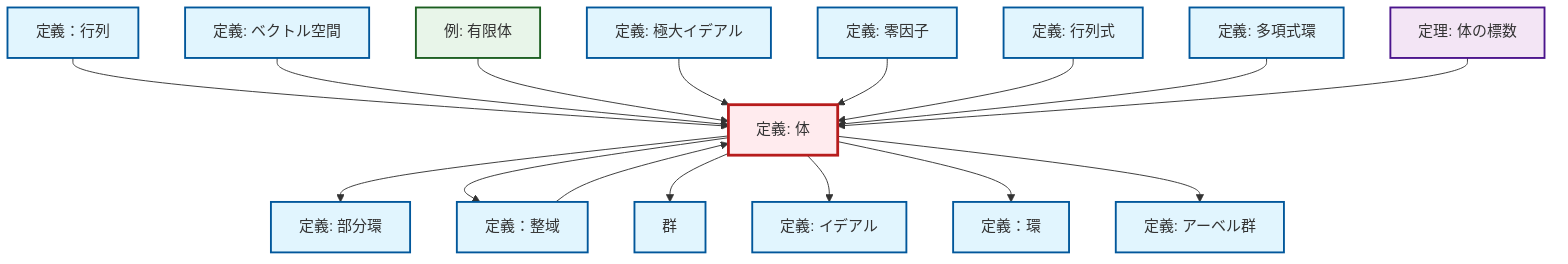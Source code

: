 graph TD
    classDef definition fill:#e1f5fe,stroke:#01579b,stroke-width:2px
    classDef theorem fill:#f3e5f5,stroke:#4a148c,stroke-width:2px
    classDef axiom fill:#fff3e0,stroke:#e65100,stroke-width:2px
    classDef example fill:#e8f5e9,stroke:#1b5e20,stroke-width:2px
    classDef current fill:#ffebee,stroke:#b71c1c,stroke-width:3px
    def-abelian-group["定義: アーベル群"]:::definition
    def-ring["定義：環"]:::definition
    def-ideal["定義: イデアル"]:::definition
    def-polynomial-ring["定義: 多項式環"]:::definition
    thm-field-characteristic["定理: 体の標数"]:::theorem
    def-vector-space["定義: ベクトル空間"]:::definition
    def-maximal-ideal["定義: 極大イデアル"]:::definition
    ex-finite-field["例: 有限体"]:::example
    def-group["群"]:::definition
    def-subring["定義: 部分環"]:::definition
    def-matrix["定義：行列"]:::definition
    def-integral-domain["定義：整域"]:::definition
    def-zero-divisor["定義: 零因子"]:::definition
    def-field["定義: 体"]:::definition
    def-determinant["定義: 行列式"]:::definition
    def-field --> def-subring
    def-matrix --> def-field
    def-vector-space --> def-field
    ex-finite-field --> def-field
    def-maximal-ideal --> def-field
    def-zero-divisor --> def-field
    def-field --> def-integral-domain
    def-determinant --> def-field
    def-field --> def-group
    def-field --> def-ideal
    def-polynomial-ring --> def-field
    def-integral-domain --> def-field
    thm-field-characteristic --> def-field
    def-field --> def-ring
    def-field --> def-abelian-group
    class def-field current